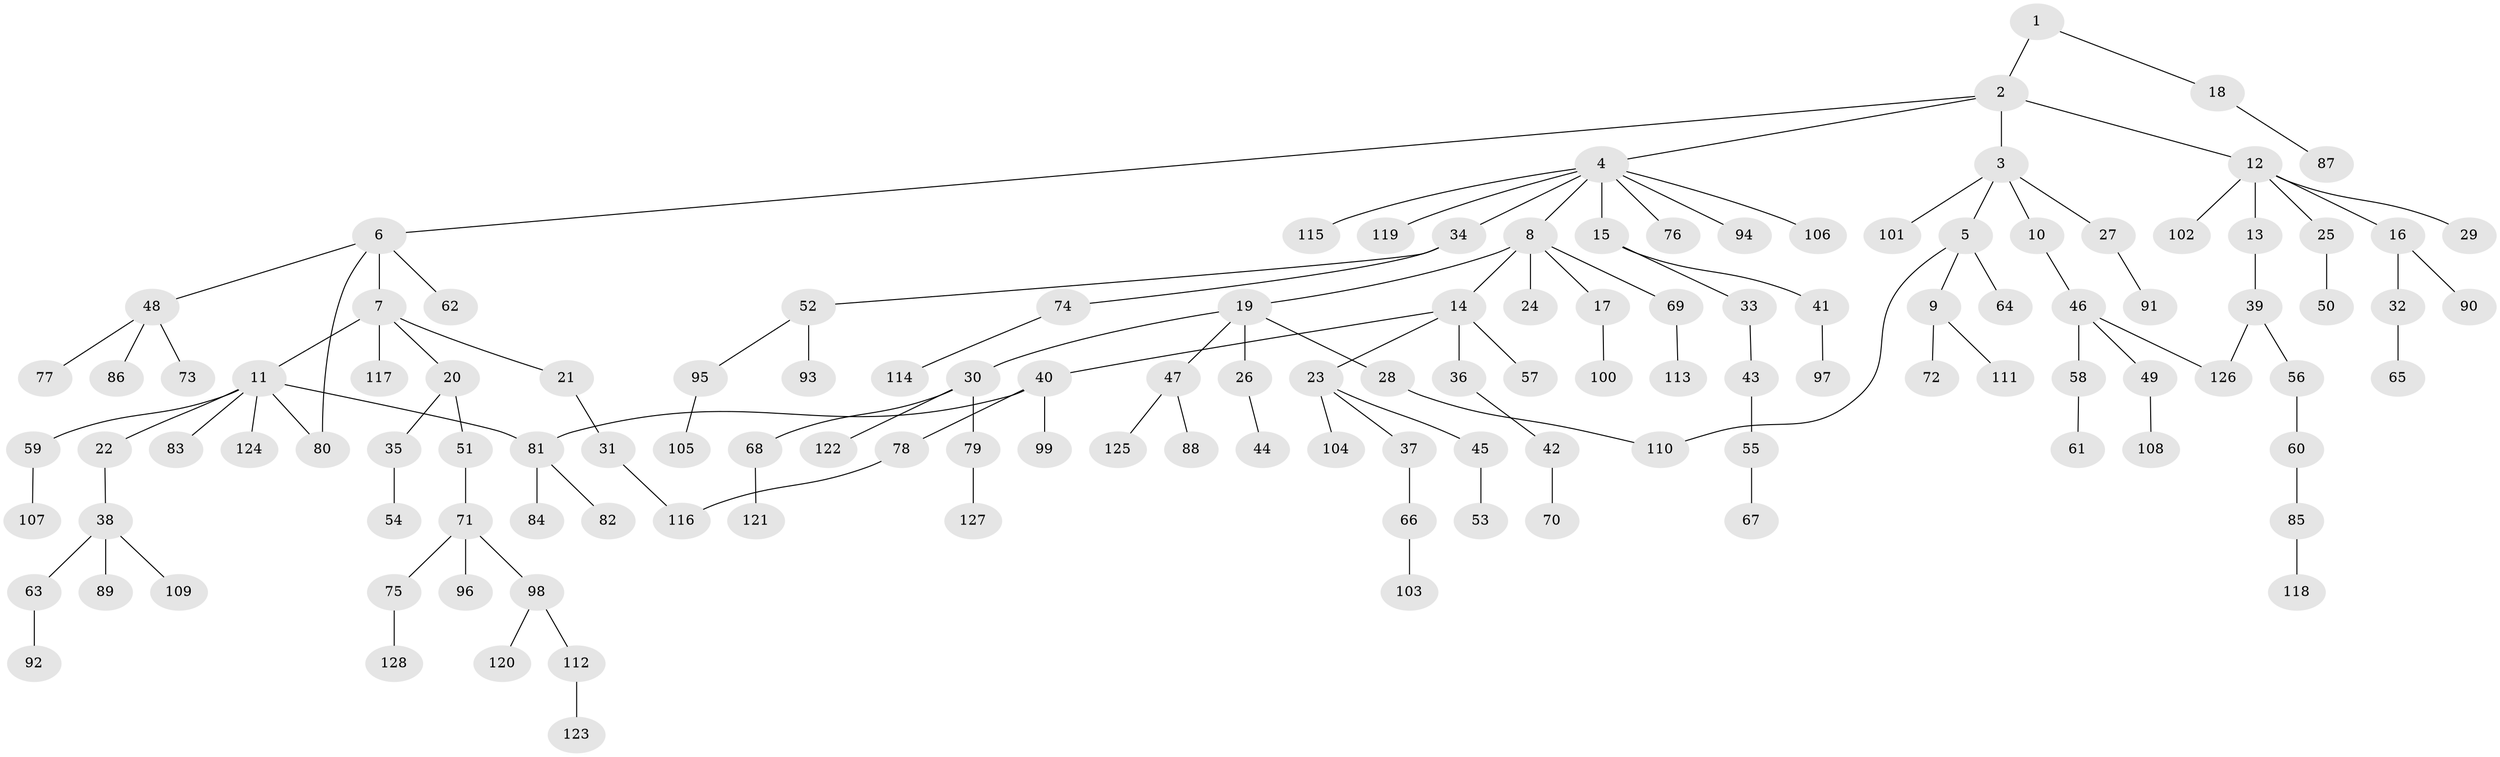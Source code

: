 // coarse degree distribution, {8: 0.0196078431372549, 19: 0.0196078431372549, 4: 0.0784313725490196, 10: 0.0196078431372549, 1: 0.6862745098039216, 3: 0.0784313725490196, 2: 0.09803921568627451}
// Generated by graph-tools (version 1.1) at 2025/16/03/04/25 18:16:58]
// undirected, 128 vertices, 132 edges
graph export_dot {
graph [start="1"]
  node [color=gray90,style=filled];
  1;
  2;
  3;
  4;
  5;
  6;
  7;
  8;
  9;
  10;
  11;
  12;
  13;
  14;
  15;
  16;
  17;
  18;
  19;
  20;
  21;
  22;
  23;
  24;
  25;
  26;
  27;
  28;
  29;
  30;
  31;
  32;
  33;
  34;
  35;
  36;
  37;
  38;
  39;
  40;
  41;
  42;
  43;
  44;
  45;
  46;
  47;
  48;
  49;
  50;
  51;
  52;
  53;
  54;
  55;
  56;
  57;
  58;
  59;
  60;
  61;
  62;
  63;
  64;
  65;
  66;
  67;
  68;
  69;
  70;
  71;
  72;
  73;
  74;
  75;
  76;
  77;
  78;
  79;
  80;
  81;
  82;
  83;
  84;
  85;
  86;
  87;
  88;
  89;
  90;
  91;
  92;
  93;
  94;
  95;
  96;
  97;
  98;
  99;
  100;
  101;
  102;
  103;
  104;
  105;
  106;
  107;
  108;
  109;
  110;
  111;
  112;
  113;
  114;
  115;
  116;
  117;
  118;
  119;
  120;
  121;
  122;
  123;
  124;
  125;
  126;
  127;
  128;
  1 -- 2;
  1 -- 18;
  2 -- 3;
  2 -- 4;
  2 -- 6;
  2 -- 12;
  3 -- 5;
  3 -- 10;
  3 -- 27;
  3 -- 101;
  4 -- 8;
  4 -- 15;
  4 -- 34;
  4 -- 76;
  4 -- 94;
  4 -- 106;
  4 -- 115;
  4 -- 119;
  5 -- 9;
  5 -- 64;
  5 -- 110;
  6 -- 7;
  6 -- 48;
  6 -- 62;
  6 -- 80;
  7 -- 11;
  7 -- 20;
  7 -- 21;
  7 -- 117;
  8 -- 14;
  8 -- 17;
  8 -- 19;
  8 -- 24;
  8 -- 69;
  9 -- 72;
  9 -- 111;
  10 -- 46;
  11 -- 22;
  11 -- 59;
  11 -- 83;
  11 -- 124;
  11 -- 80;
  11 -- 81;
  12 -- 13;
  12 -- 16;
  12 -- 25;
  12 -- 29;
  12 -- 102;
  13 -- 39;
  14 -- 23;
  14 -- 36;
  14 -- 40;
  14 -- 57;
  15 -- 33;
  15 -- 41;
  16 -- 32;
  16 -- 90;
  17 -- 100;
  18 -- 87;
  19 -- 26;
  19 -- 28;
  19 -- 30;
  19 -- 47;
  20 -- 35;
  20 -- 51;
  21 -- 31;
  22 -- 38;
  23 -- 37;
  23 -- 45;
  23 -- 104;
  25 -- 50;
  26 -- 44;
  27 -- 91;
  28 -- 110;
  30 -- 68;
  30 -- 79;
  30 -- 122;
  31 -- 116;
  32 -- 65;
  33 -- 43;
  34 -- 52;
  34 -- 74;
  35 -- 54;
  36 -- 42;
  37 -- 66;
  38 -- 63;
  38 -- 89;
  38 -- 109;
  39 -- 56;
  39 -- 126;
  40 -- 78;
  40 -- 81;
  40 -- 99;
  41 -- 97;
  42 -- 70;
  43 -- 55;
  45 -- 53;
  46 -- 49;
  46 -- 58;
  46 -- 126;
  47 -- 88;
  47 -- 125;
  48 -- 73;
  48 -- 77;
  48 -- 86;
  49 -- 108;
  51 -- 71;
  52 -- 93;
  52 -- 95;
  55 -- 67;
  56 -- 60;
  58 -- 61;
  59 -- 107;
  60 -- 85;
  63 -- 92;
  66 -- 103;
  68 -- 121;
  69 -- 113;
  71 -- 75;
  71 -- 96;
  71 -- 98;
  74 -- 114;
  75 -- 128;
  78 -- 116;
  79 -- 127;
  81 -- 82;
  81 -- 84;
  85 -- 118;
  95 -- 105;
  98 -- 112;
  98 -- 120;
  112 -- 123;
}
